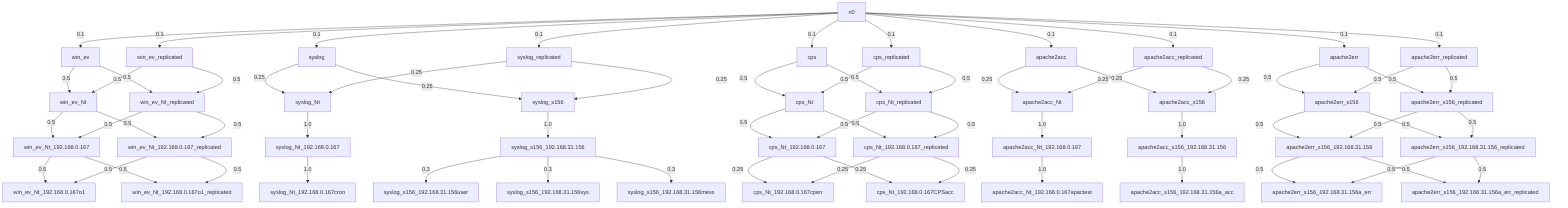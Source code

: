 graph TB;
n0 -->|0.1| win_ev;
n0 -->|0.1| syslog;
n0 -->|0.1| cps;
n0 -->|0.1| apache2acc;
n0 -->|0.1| apache2err;
n0 -->|0.1| win_ev_replicated;
n0 -->|0.1| syslog_replicated;
n0 -->|0.1| cps_replicated;
n0 -->|0.1| apache2acc_replicated;
n0 -->|0.1| apache2err_replicated;
win_ev -->|0.5| win_ev_Nt;
win_ev -->|0.5| win_ev_Nt_replicated;
win_ev_Nt -->|0.5| win_ev_Nt_192.168.0.167;
win_ev_Nt -->|0.5| win_ev_Nt_192.168.0.167_replicated;
win_ev_Nt_192.168.0.167 -->|0.5| win_ev_Nt_192.168.0.167o1;
win_ev_Nt_192.168.0.167 -->|0.5| win_ev_Nt_192.168.0.167o1_replicated;
syslog -->|0.25| syslog_Nt;
syslog -->|0.25| syslog_s156;
syslog_Nt -->|1.0| syslog_Nt_192.168.0.167;
syslog_Nt_192.168.0.167 -->|1.0| syslog_Nt_192.168.0.167cron;
syslog_s156 -->|1.0| syslog_s156_192.168.31.156;
syslog_s156_192.168.31.156 -->|0.3| syslog_s156_192.168.31.156user;
syslog_s156_192.168.31.156 -->|0.3| syslog_s156_192.168.31.156sys;
syslog_s156_192.168.31.156 -->|0.3| syslog_s156_192.168.31.156mess;
cps -->|0.5| cps_Nt;
cps -->|0.5| cps_Nt_replicated;
cps_Nt -->|0.5| cps_Nt_192.168.0.167;
cps_Nt -->|0.5| cps_Nt_192.168.0.167_replicated;
cps_Nt_192.168.0.167 -->|0.25| cps_Nt_192.168.0.167cperr;
cps_Nt_192.168.0.167 -->|0.25| cps_Nt_192.168.0.167CPSacc;
apache2acc -->|0.25| apache2acc_Nt;
apache2acc -->|0.25| apache2acc_s156;
apache2acc_Nt -->|1.0| apache2acc_Nt_192.168.0.167;
apache2acc_Nt_192.168.0.167 -->|1.0| apache2acc_Nt_192.168.0.167apactest;
apache2acc_s156 -->|1.0| apache2acc_s156_192.168.31.156;
apache2acc_s156_192.168.31.156 -->|1.0| apache2acc_s156_192.168.31.156a_acc;
apache2err -->|0.5| apache2err_s156;
apache2err -->|0.5| apache2err_s156_replicated;
apache2err_s156 -->|0.5| apache2err_s156_192.168.31.156;
apache2err_s156 -->|0.5| apache2err_s156_192.168.31.156_replicated;
apache2err_s156_192.168.31.156 -->|0.5| apache2err_s156_192.168.31.156a_err;
apache2err_s156_192.168.31.156 -->|0.5| apache2err_s156_192.168.31.156a_err_replicated;
win_ev_replicated -->|0.5| win_ev_Nt;
win_ev_replicated -->|0.5| win_ev_Nt_replicated;
win_ev_Nt_replicated -->|0.5| win_ev_Nt_192.168.0.167;
win_ev_Nt_replicated -->|0.5| win_ev_Nt_192.168.0.167_replicated;
win_ev_Nt_192.168.0.167_replicated -->|0.5| win_ev_Nt_192.168.0.167o1;
win_ev_Nt_192.168.0.167_replicated -->|0.5| win_ev_Nt_192.168.0.167o1_replicated;
syslog_replicated -->|0.25| syslog_Nt;
syslog_replicated -->|0.25| syslog_s156;
cps_replicated -->|0.5| cps_Nt;
cps_replicated -->|0.5| cps_Nt_replicated;
cps_Nt_replicated -->|0.5| cps_Nt_192.168.0.167;
cps_Nt_replicated -->|0.5| cps_Nt_192.168.0.167_replicated;
cps_Nt_192.168.0.167_replicated -->|0.25| cps_Nt_192.168.0.167cperr;
cps_Nt_192.168.0.167_replicated -->|0.25| cps_Nt_192.168.0.167CPSacc;
apache2acc_replicated -->|0.25| apache2acc_Nt;
apache2acc_replicated -->|0.25| apache2acc_s156;
apache2err_replicated -->|0.5| apache2err_s156;
apache2err_replicated -->|0.5| apache2err_s156_replicated;
apache2err_s156_replicated -->|0.5| apache2err_s156_192.168.31.156;
apache2err_s156_replicated -->|0.5| apache2err_s156_192.168.31.156_replicated;
apache2err_s156_192.168.31.156_replicated -->|0.5| apache2err_s156_192.168.31.156a_err;
apache2err_s156_192.168.31.156_replicated -->|0.5| apache2err_s156_192.168.31.156a_err_replicated;